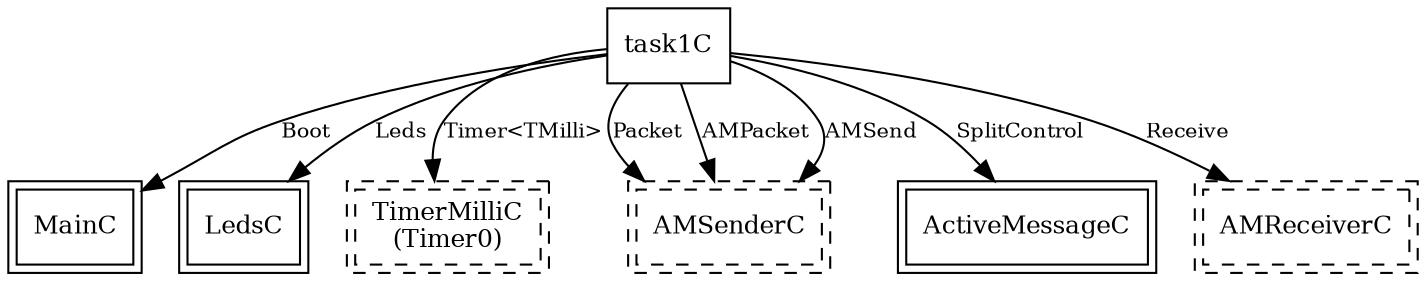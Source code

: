 digraph "task1AppC" {
  "task1C" [fontsize=12, shape=box, URL="../chtml/task1C.html"];
  "MainC" [fontsize=12, shape=box,peripheries=2, URL="../chtml/tos.system.MainC.html"];
  "task1C" [fontsize=12, shape=box, URL="../chtml/task1C.html"];
  "LedsC" [fontsize=12, shape=box,peripheries=2, URL="../chtml/tos.system.LedsC.html"];
  "task1C" [fontsize=12, shape=box, URL="../chtml/task1C.html"];
  "task1AppC.Timer0" [fontsize=12, shape=box,peripheries=2, style=dashed, label="TimerMilliC\n(Timer0)", URL="../chtml/tos.system.TimerMilliC.html"];
  "task1C" [fontsize=12, shape=box, URL="../chtml/task1C.html"];
  "task1AppC.AMSenderC" [fontsize=12, shape=box,peripheries=2, style=dashed, label="AMSenderC", URL="../chtml/tos.system.AMSenderC.html"];
  "task1C" [fontsize=12, shape=box, URL="../chtml/task1C.html"];
  "task1AppC.AMSenderC" [fontsize=12, shape=box,peripheries=2, style=dashed, label="AMSenderC", URL="../chtml/tos.system.AMSenderC.html"];
  "task1C" [fontsize=12, shape=box, URL="../chtml/task1C.html"];
  "task1AppC.AMSenderC" [fontsize=12, shape=box,peripheries=2, style=dashed, label="AMSenderC", URL="../chtml/tos.system.AMSenderC.html"];
  "task1C" [fontsize=12, shape=box, URL="../chtml/task1C.html"];
  "ActiveMessageC" [fontsize=12, shape=box,peripheries=2, URL="../chtml/tos.platforms.telosa.ActiveMessageC.html"];
  "task1C" [fontsize=12, shape=box, URL="../chtml/task1C.html"];
  "task1AppC.AMReceiverC" [fontsize=12, shape=box,peripheries=2, style=dashed, label="AMReceiverC", URL="../chtml/tos.system.AMReceiverC.html"];
  "task1C" -> "MainC" [label="Boot", URL="../ihtml/tos.interfaces.Boot.html", fontsize=10];
  "task1C" -> "LedsC" [label="Leds", URL="../ihtml/tos.interfaces.Leds.html", fontsize=10];
  "task1C" -> "task1AppC.Timer0" [label="Timer<TMilli>", URL="../ihtml/tos.lib.timer.Timer.html", fontsize=10];
  "task1C" -> "task1AppC.AMSenderC" [label="Packet", URL="../ihtml/tos.interfaces.Packet.html", fontsize=10];
  "task1C" -> "task1AppC.AMSenderC" [label="AMPacket", URL="../ihtml/tos.interfaces.AMPacket.html", fontsize=10];
  "task1C" -> "task1AppC.AMSenderC" [label="AMSend", URL="../ihtml/tos.interfaces.AMSend.html", fontsize=10];
  "task1C" -> "ActiveMessageC" [label="SplitControl", URL="../ihtml/tos.interfaces.SplitControl.html", fontsize=10];
  "task1C" -> "task1AppC.AMReceiverC" [label="Receive", URL="../ihtml/tos.interfaces.Receive.html", fontsize=10];
}
